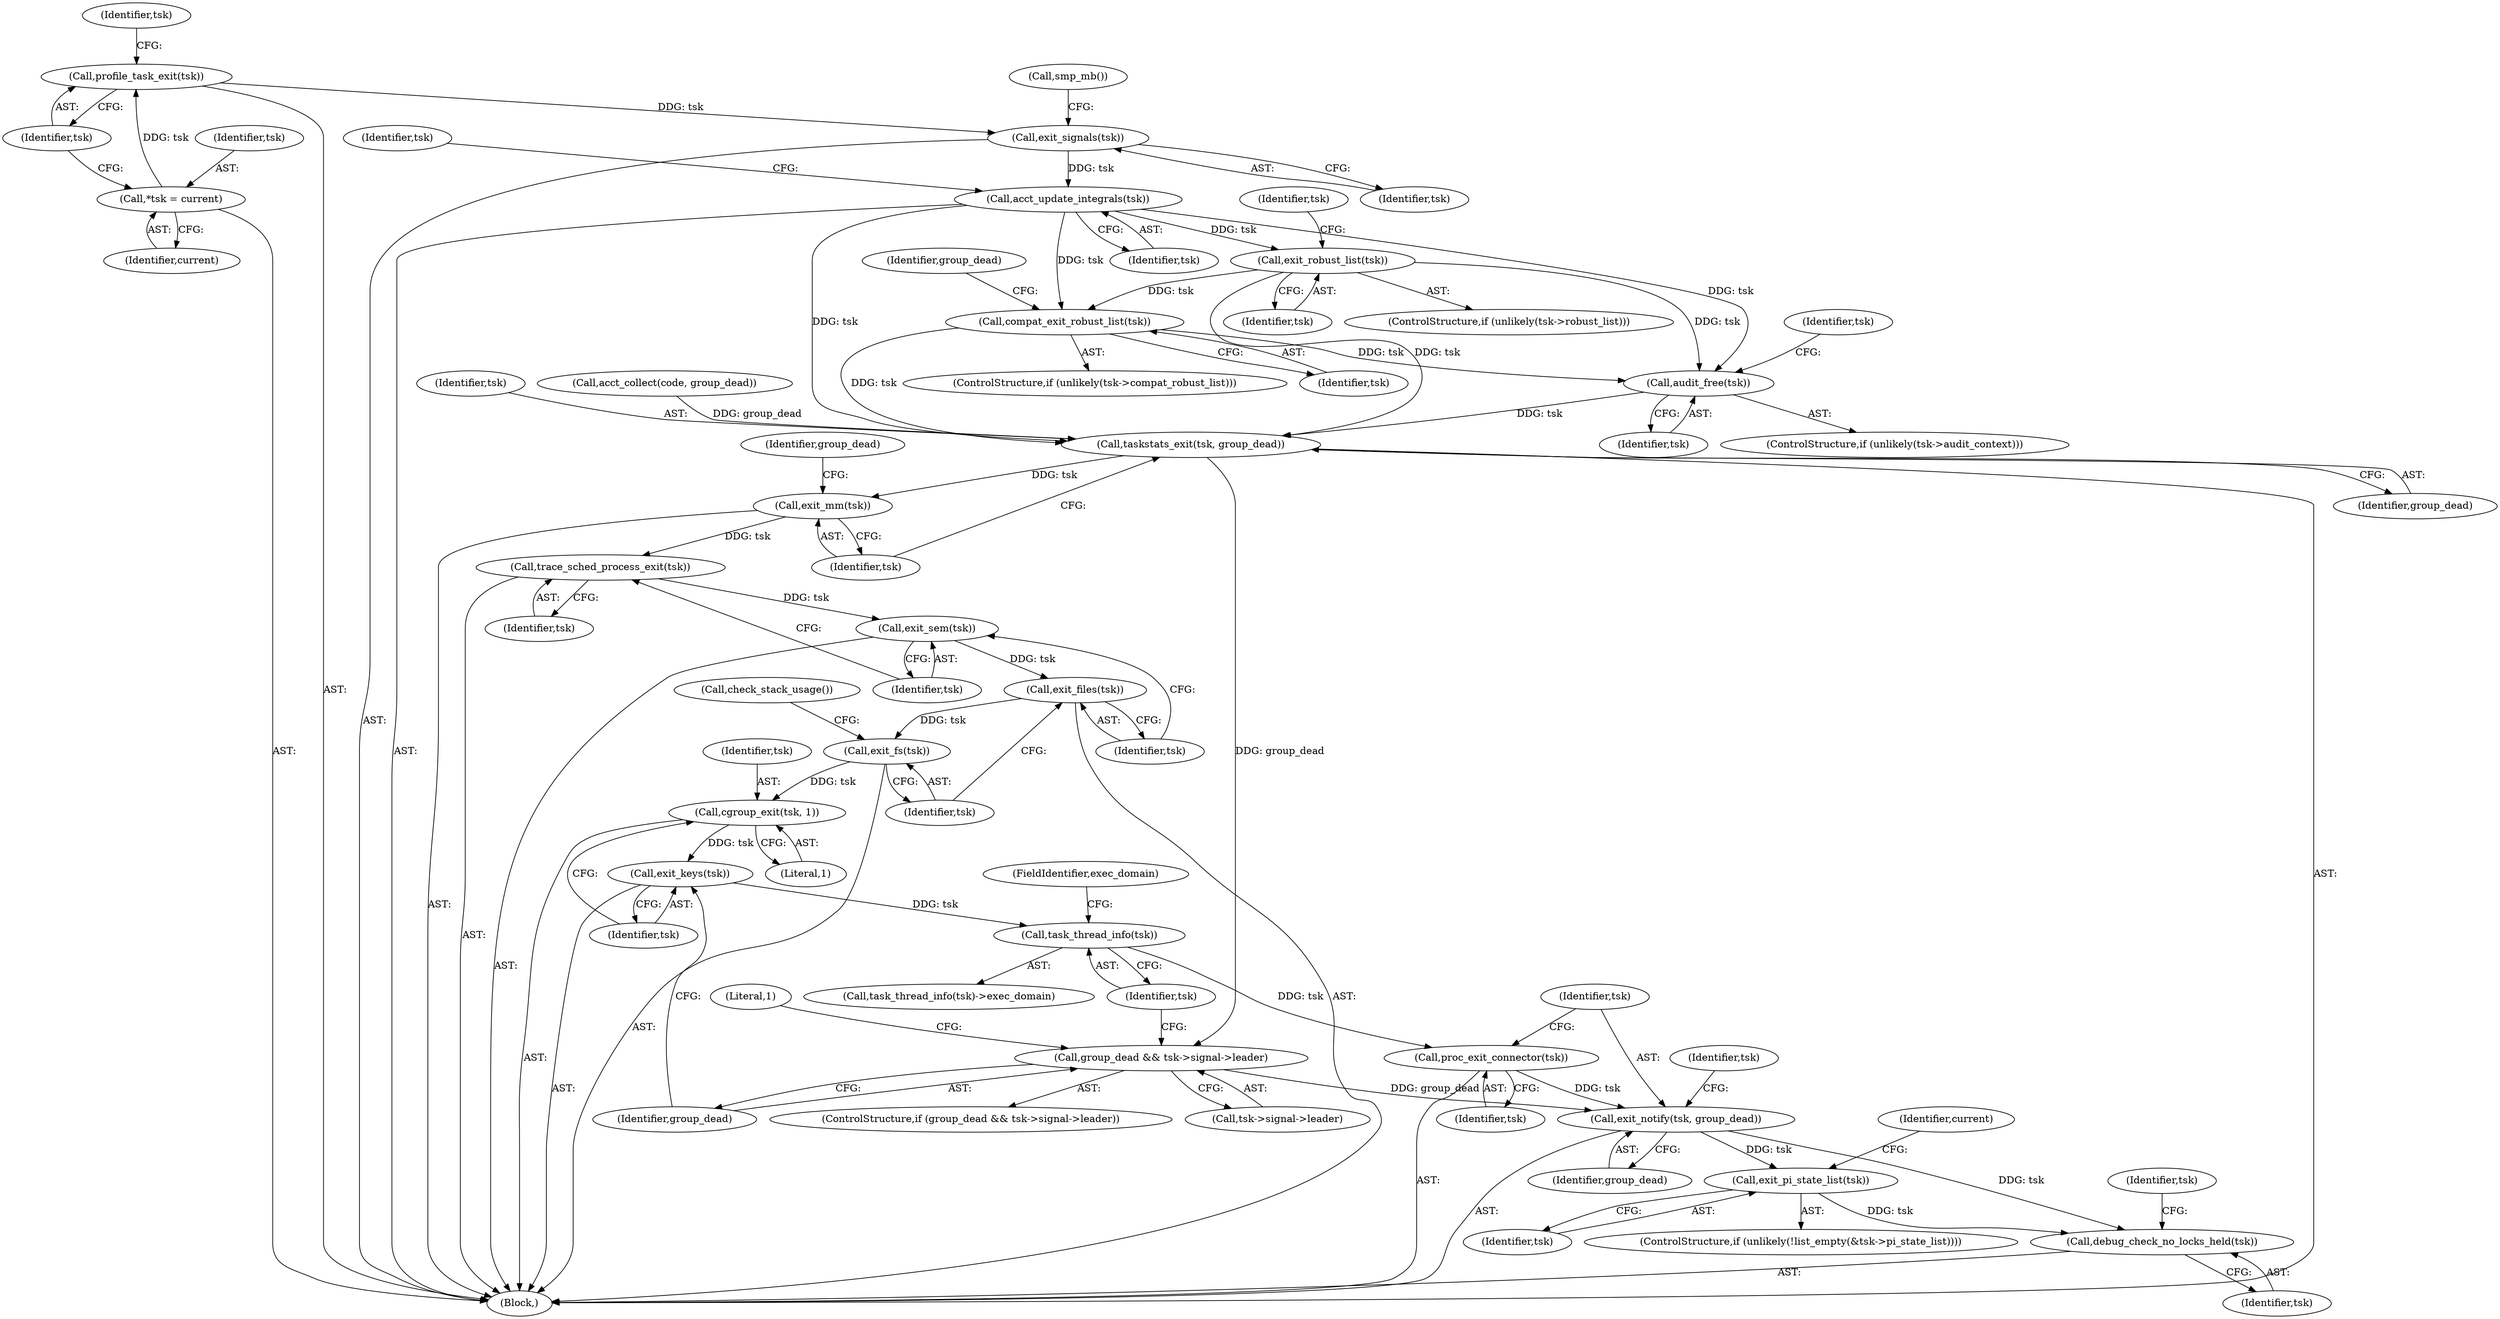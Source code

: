 digraph "0_linux_8141c7f3e7aee618312fa1c15109e1219de784a7@API" {
"1000174" [label="(Call,acct_update_integrals(tsk))"];
"1000163" [label="(Call,exit_signals(tsk))"];
"1000118" [label="(Call,profile_task_exit(tsk))"];
"1000114" [label="(Call,*tsk = current)"];
"1000220" [label="(Call,exit_robust_list(tsk))"];
"1000227" [label="(Call,compat_exit_robust_list(tsk))"];
"1000237" [label="(Call,audit_free(tsk))"];
"1000244" [label="(Call,taskstats_exit(tsk, group_dead))"];
"1000247" [label="(Call,exit_mm(tsk))"];
"1000252" [label="(Call,trace_sched_process_exit(tsk))"];
"1000254" [label="(Call,exit_sem(tsk))"];
"1000256" [label="(Call,exit_files(tsk))"];
"1000258" [label="(Call,exit_fs(tsk))"];
"1000262" [label="(Call,cgroup_exit(tsk, 1))"];
"1000265" [label="(Call,exit_keys(tsk))"];
"1000280" [label="(Call,task_thread_info(tsk))"];
"1000294" [label="(Call,proc_exit_connector(tsk))"];
"1000296" [label="(Call,exit_notify(tsk, group_dead))"];
"1000316" [label="(Call,exit_pi_state_list(tsk))"];
"1000327" [label="(Call,debug_check_no_locks_held(tsk))"];
"1000268" [label="(Call,group_dead && tsk->signal->leader)"];
"1000241" [label="(Identifier,tsk)"];
"1000301" [label="(Identifier,tsk)"];
"1000228" [label="(Identifier,tsk)"];
"1000230" [label="(Identifier,group_dead)"];
"1000124" [label="(Identifier,tsk)"];
"1000247" [label="(Call,exit_mm(tsk))"];
"1000225" [label="(Identifier,tsk)"];
"1000276" [label="(Literal,1)"];
"1000294" [label="(Call,proc_exit_connector(tsk))"];
"1000282" [label="(FieldIdentifier,exec_domain)"];
"1000281" [label="(Identifier,tsk)"];
"1000296" [label="(Call,exit_notify(tsk, group_dead))"];
"1000317" [label="(Identifier,tsk)"];
"1000114" [label="(Call,*tsk = current)"];
"1000255" [label="(Identifier,tsk)"];
"1000178" [label="(Identifier,tsk)"];
"1000232" [label="(ControlStructure,if (unlikely(tsk->audit_context)))"];
"1000270" [label="(Call,tsk->signal->leader)"];
"1000112" [label="(Block,)"];
"1000268" [label="(Call,group_dead && tsk->signal->leader)"];
"1000164" [label="(Identifier,tsk)"];
"1000115" [label="(Identifier,tsk)"];
"1000221" [label="(Identifier,tsk)"];
"1000245" [label="(Identifier,tsk)"];
"1000265" [label="(Call,exit_keys(tsk))"];
"1000248" [label="(Identifier,tsk)"];
"1000266" [label="(Identifier,tsk)"];
"1000298" [label="(Identifier,group_dead)"];
"1000116" [label="(Identifier,current)"];
"1000175" [label="(Identifier,tsk)"];
"1000220" [label="(Call,exit_robust_list(tsk))"];
"1000215" [label="(ControlStructure,if (unlikely(tsk->robust_list)))"];
"1000238" [label="(Identifier,tsk)"];
"1000259" [label="(Identifier,tsk)"];
"1000308" [label="(ControlStructure,if (unlikely(!list_empty(&tsk->pi_state_list))))"];
"1000263" [label="(Identifier,tsk)"];
"1000118" [label="(Call,profile_task_exit(tsk))"];
"1000260" [label="(Call,check_stack_usage())"];
"1000280" [label="(Call,task_thread_info(tsk))"];
"1000174" [label="(Call,acct_update_integrals(tsk))"];
"1000212" [label="(Call,acct_collect(code, group_dead))"];
"1000253" [label="(Identifier,tsk)"];
"1000227" [label="(Call,compat_exit_robust_list(tsk))"];
"1000269" [label="(Identifier,group_dead)"];
"1000119" [label="(Identifier,tsk)"];
"1000237" [label="(Call,audit_free(tsk))"];
"1000262" [label="(Call,cgroup_exit(tsk, 1))"];
"1000264" [label="(Literal,1)"];
"1000244" [label="(Call,taskstats_exit(tsk, group_dead))"];
"1000256" [label="(Call,exit_files(tsk))"];
"1000321" [label="(Identifier,current)"];
"1000267" [label="(ControlStructure,if (group_dead && tsk->signal->leader))"];
"1000163" [label="(Call,exit_signals(tsk))"];
"1000252" [label="(Call,trace_sched_process_exit(tsk))"];
"1000250" [label="(Identifier,group_dead)"];
"1000246" [label="(Identifier,group_dead)"];
"1000297" [label="(Identifier,tsk)"];
"1000316" [label="(Call,exit_pi_state_list(tsk))"];
"1000254" [label="(Call,exit_sem(tsk))"];
"1000165" [label="(Call,smp_mb())"];
"1000257" [label="(Identifier,tsk)"];
"1000328" [label="(Identifier,tsk)"];
"1000295" [label="(Identifier,tsk)"];
"1000327" [label="(Call,debug_check_no_locks_held(tsk))"];
"1000331" [label="(Identifier,tsk)"];
"1000222" [label="(ControlStructure,if (unlikely(tsk->compat_robust_list)))"];
"1000258" [label="(Call,exit_fs(tsk))"];
"1000279" [label="(Call,task_thread_info(tsk)->exec_domain)"];
"1000174" -> "1000112"  [label="AST: "];
"1000174" -> "1000175"  [label="CFG: "];
"1000175" -> "1000174"  [label="AST: "];
"1000178" -> "1000174"  [label="CFG: "];
"1000163" -> "1000174"  [label="DDG: tsk"];
"1000174" -> "1000220"  [label="DDG: tsk"];
"1000174" -> "1000227"  [label="DDG: tsk"];
"1000174" -> "1000237"  [label="DDG: tsk"];
"1000174" -> "1000244"  [label="DDG: tsk"];
"1000163" -> "1000112"  [label="AST: "];
"1000163" -> "1000164"  [label="CFG: "];
"1000164" -> "1000163"  [label="AST: "];
"1000165" -> "1000163"  [label="CFG: "];
"1000118" -> "1000163"  [label="DDG: tsk"];
"1000118" -> "1000112"  [label="AST: "];
"1000118" -> "1000119"  [label="CFG: "];
"1000119" -> "1000118"  [label="AST: "];
"1000124" -> "1000118"  [label="CFG: "];
"1000114" -> "1000118"  [label="DDG: tsk"];
"1000114" -> "1000112"  [label="AST: "];
"1000114" -> "1000116"  [label="CFG: "];
"1000115" -> "1000114"  [label="AST: "];
"1000116" -> "1000114"  [label="AST: "];
"1000119" -> "1000114"  [label="CFG: "];
"1000220" -> "1000215"  [label="AST: "];
"1000220" -> "1000221"  [label="CFG: "];
"1000221" -> "1000220"  [label="AST: "];
"1000225" -> "1000220"  [label="CFG: "];
"1000220" -> "1000227"  [label="DDG: tsk"];
"1000220" -> "1000237"  [label="DDG: tsk"];
"1000220" -> "1000244"  [label="DDG: tsk"];
"1000227" -> "1000222"  [label="AST: "];
"1000227" -> "1000228"  [label="CFG: "];
"1000228" -> "1000227"  [label="AST: "];
"1000230" -> "1000227"  [label="CFG: "];
"1000227" -> "1000237"  [label="DDG: tsk"];
"1000227" -> "1000244"  [label="DDG: tsk"];
"1000237" -> "1000232"  [label="AST: "];
"1000237" -> "1000238"  [label="CFG: "];
"1000238" -> "1000237"  [label="AST: "];
"1000241" -> "1000237"  [label="CFG: "];
"1000237" -> "1000244"  [label="DDG: tsk"];
"1000244" -> "1000112"  [label="AST: "];
"1000244" -> "1000246"  [label="CFG: "];
"1000245" -> "1000244"  [label="AST: "];
"1000246" -> "1000244"  [label="AST: "];
"1000248" -> "1000244"  [label="CFG: "];
"1000212" -> "1000244"  [label="DDG: group_dead"];
"1000244" -> "1000247"  [label="DDG: tsk"];
"1000244" -> "1000268"  [label="DDG: group_dead"];
"1000247" -> "1000112"  [label="AST: "];
"1000247" -> "1000248"  [label="CFG: "];
"1000248" -> "1000247"  [label="AST: "];
"1000250" -> "1000247"  [label="CFG: "];
"1000247" -> "1000252"  [label="DDG: tsk"];
"1000252" -> "1000112"  [label="AST: "];
"1000252" -> "1000253"  [label="CFG: "];
"1000253" -> "1000252"  [label="AST: "];
"1000255" -> "1000252"  [label="CFG: "];
"1000252" -> "1000254"  [label="DDG: tsk"];
"1000254" -> "1000112"  [label="AST: "];
"1000254" -> "1000255"  [label="CFG: "];
"1000255" -> "1000254"  [label="AST: "];
"1000257" -> "1000254"  [label="CFG: "];
"1000254" -> "1000256"  [label="DDG: tsk"];
"1000256" -> "1000112"  [label="AST: "];
"1000256" -> "1000257"  [label="CFG: "];
"1000257" -> "1000256"  [label="AST: "];
"1000259" -> "1000256"  [label="CFG: "];
"1000256" -> "1000258"  [label="DDG: tsk"];
"1000258" -> "1000112"  [label="AST: "];
"1000258" -> "1000259"  [label="CFG: "];
"1000259" -> "1000258"  [label="AST: "];
"1000260" -> "1000258"  [label="CFG: "];
"1000258" -> "1000262"  [label="DDG: tsk"];
"1000262" -> "1000112"  [label="AST: "];
"1000262" -> "1000264"  [label="CFG: "];
"1000263" -> "1000262"  [label="AST: "];
"1000264" -> "1000262"  [label="AST: "];
"1000266" -> "1000262"  [label="CFG: "];
"1000262" -> "1000265"  [label="DDG: tsk"];
"1000265" -> "1000112"  [label="AST: "];
"1000265" -> "1000266"  [label="CFG: "];
"1000266" -> "1000265"  [label="AST: "];
"1000269" -> "1000265"  [label="CFG: "];
"1000265" -> "1000280"  [label="DDG: tsk"];
"1000280" -> "1000279"  [label="AST: "];
"1000280" -> "1000281"  [label="CFG: "];
"1000281" -> "1000280"  [label="AST: "];
"1000282" -> "1000280"  [label="CFG: "];
"1000280" -> "1000294"  [label="DDG: tsk"];
"1000294" -> "1000112"  [label="AST: "];
"1000294" -> "1000295"  [label="CFG: "];
"1000295" -> "1000294"  [label="AST: "];
"1000297" -> "1000294"  [label="CFG: "];
"1000294" -> "1000296"  [label="DDG: tsk"];
"1000296" -> "1000112"  [label="AST: "];
"1000296" -> "1000298"  [label="CFG: "];
"1000297" -> "1000296"  [label="AST: "];
"1000298" -> "1000296"  [label="AST: "];
"1000301" -> "1000296"  [label="CFG: "];
"1000268" -> "1000296"  [label="DDG: group_dead"];
"1000296" -> "1000316"  [label="DDG: tsk"];
"1000296" -> "1000327"  [label="DDG: tsk"];
"1000316" -> "1000308"  [label="AST: "];
"1000316" -> "1000317"  [label="CFG: "];
"1000317" -> "1000316"  [label="AST: "];
"1000321" -> "1000316"  [label="CFG: "];
"1000316" -> "1000327"  [label="DDG: tsk"];
"1000327" -> "1000112"  [label="AST: "];
"1000327" -> "1000328"  [label="CFG: "];
"1000328" -> "1000327"  [label="AST: "];
"1000331" -> "1000327"  [label="CFG: "];
"1000268" -> "1000267"  [label="AST: "];
"1000268" -> "1000269"  [label="CFG: "];
"1000268" -> "1000270"  [label="CFG: "];
"1000269" -> "1000268"  [label="AST: "];
"1000270" -> "1000268"  [label="AST: "];
"1000276" -> "1000268"  [label="CFG: "];
"1000281" -> "1000268"  [label="CFG: "];
}
